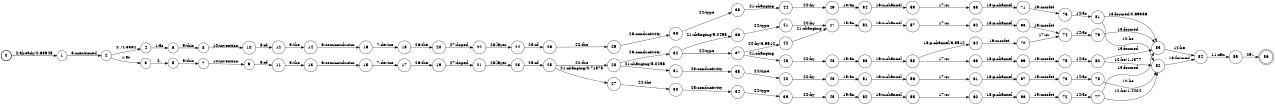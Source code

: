 digraph FST {
rankdir = LR;
size = "8.5,11";
label = "";
center = 1;
orientation = Portrait;
ranksep = "0.4";
nodesep = "0.25";
0 [label = "0", shape = circle, style = bold, fontsize = 14]
	0 -> 1 [label = "2:already/0.68945", fontsize = 14];
1 [label = "1", shape = circle, style = solid, fontsize = 14]
	1 -> 2 [label = "3:mentioned", fontsize = 14];
2 [label = "2", shape = circle, style = solid, fontsize = 14]
	2 -> 3 [label = "1:as", fontsize = 14];
	2 -> 4 [label = "4:,/4.3564", fontsize = 14];
3 [label = "3", shape = circle, style = solid, fontsize = 14]
	3 -> 5 [label = "4:,", fontsize = 14];
4 [label = "4", shape = circle, style = solid, fontsize = 14]
	4 -> 6 [label = "1:as", fontsize = 14];
5 [label = "5", shape = circle, style = solid, fontsize = 14]
	5 -> 7 [label = "9:this", fontsize = 14];
6 [label = "6", shape = circle, style = solid, fontsize = 14]
	6 -> 8 [label = "9:this", fontsize = 14];
7 [label = "7", shape = circle, style = solid, fontsize = 14]
	7 -> 9 [label = "10:invention", fontsize = 14];
8 [label = "8", shape = circle, style = solid, fontsize = 14]
	8 -> 10 [label = "10:invention", fontsize = 14];
9 [label = "9", shape = circle, style = solid, fontsize = 14]
	9 -> 11 [label = "8:of", fontsize = 14];
10 [label = "10", shape = circle, style = solid, fontsize = 14]
	10 -> 12 [label = "8:of", fontsize = 14];
11 [label = "11", shape = circle, style = solid, fontsize = 14]
	11 -> 13 [label = "5:the", fontsize = 14];
12 [label = "12", shape = circle, style = solid, fontsize = 14]
	12 -> 14 [label = "5:the", fontsize = 14];
13 [label = "13", shape = circle, style = solid, fontsize = 14]
	13 -> 15 [label = "6:semiconductor", fontsize = 14];
14 [label = "14", shape = circle, style = solid, fontsize = 14]
	14 -> 16 [label = "6:semiconductor", fontsize = 14];
15 [label = "15", shape = circle, style = solid, fontsize = 14]
	15 -> 17 [label = "7:device", fontsize = 14];
16 [label = "16", shape = circle, style = solid, fontsize = 14]
	16 -> 18 [label = "7:device", fontsize = 14];
17 [label = "17", shape = circle, style = solid, fontsize = 14]
	17 -> 19 [label = "26:the", fontsize = 14];
18 [label = "18", shape = circle, style = solid, fontsize = 14]
	18 -> 20 [label = "26:the", fontsize = 14];
19 [label = "19", shape = circle, style = solid, fontsize = 14]
	19 -> 21 [label = "27:doped", fontsize = 14];
20 [label = "20", shape = circle, style = solid, fontsize = 14]
	20 -> 22 [label = "27:doped", fontsize = 14];
21 [label = "21", shape = circle, style = solid, fontsize = 14]
	21 -> 23 [label = "28:layer", fontsize = 14];
22 [label = "22", shape = circle, style = solid, fontsize = 14]
	22 -> 24 [label = "28:layer", fontsize = 14];
23 [label = "23", shape = circle, style = solid, fontsize = 14]
	23 -> 25 [label = "25:of", fontsize = 14];
24 [label = "24", shape = circle, style = solid, fontsize = 14]
	24 -> 26 [label = "25:of", fontsize = 14];
25 [label = "25", shape = circle, style = solid, fontsize = 14]
	25 -> 28 [label = "22:the", fontsize = 14];
	25 -> 27 [label = "21:changing/0.71875", fontsize = 14];
26 [label = "26", shape = circle, style = solid, fontsize = 14]
	26 -> 29 [label = "22:the", fontsize = 14];
27 [label = "27", shape = circle, style = solid, fontsize = 14]
	27 -> 30 [label = "22:the", fontsize = 14];
28 [label = "28", shape = circle, style = solid, fontsize = 14]
	28 -> 31 [label = "21:changing/5.0498", fontsize = 14];
	28 -> 32 [label = "23:conductivity", fontsize = 14];
29 [label = "29", shape = circle, style = solid, fontsize = 14]
	29 -> 33 [label = "23:conductivity", fontsize = 14];
30 [label = "30", shape = circle, style = solid, fontsize = 14]
	30 -> 34 [label = "23:conductivity", fontsize = 14];
31 [label = "31", shape = circle, style = solid, fontsize = 14]
	31 -> 35 [label = "23:conductivity", fontsize = 14];
32 [label = "32", shape = circle, style = solid, fontsize = 14]
	32 -> 36 [label = "21:changing/5.0498", fontsize = 14];
	32 -> 37 [label = "24:type", fontsize = 14];
33 [label = "33", shape = circle, style = solid, fontsize = 14]
	33 -> 38 [label = "24:type", fontsize = 14];
34 [label = "34", shape = circle, style = solid, fontsize = 14]
	34 -> 39 [label = "24:type", fontsize = 14];
35 [label = "35", shape = circle, style = solid, fontsize = 14]
	35 -> 40 [label = "24:type", fontsize = 14];
36 [label = "36", shape = circle, style = solid, fontsize = 14]
	36 -> 41 [label = "24:type", fontsize = 14];
37 [label = "37", shape = circle, style = solid, fontsize = 14]
	37 -> 42 [label = "20:by/3.9512", fontsize = 14];
	37 -> 43 [label = "21:changing", fontsize = 14];
38 [label = "38", shape = circle, style = solid, fontsize = 14]
	38 -> 44 [label = "21:changing", fontsize = 14];
39 [label = "39", shape = circle, style = solid, fontsize = 14]
	39 -> 45 [label = "20:by", fontsize = 14];
40 [label = "40", shape = circle, style = solid, fontsize = 14]
	40 -> 46 [label = "20:by", fontsize = 14];
41 [label = "41", shape = circle, style = solid, fontsize = 14]
	41 -> 47 [label = "20:by", fontsize = 14];
42 [label = "42", shape = circle, style = solid, fontsize = 14]
	42 -> 47 [label = "21:changing", fontsize = 14];
43 [label = "43", shape = circle, style = solid, fontsize = 14]
	43 -> 48 [label = "20:by", fontsize = 14];
44 [label = "44", shape = circle, style = solid, fontsize = 14]
	44 -> 49 [label = "20:by", fontsize = 14];
45 [label = "45", shape = circle, style = solid, fontsize = 14]
	45 -> 50 [label = "15:an", fontsize = 14];
46 [label = "46", shape = circle, style = solid, fontsize = 14]
	46 -> 51 [label = "15:an", fontsize = 14];
47 [label = "47", shape = circle, style = solid, fontsize = 14]
	47 -> 52 [label = "15:an", fontsize = 14];
48 [label = "48", shape = circle, style = solid, fontsize = 14]
	48 -> 53 [label = "15:an", fontsize = 14];
49 [label = "49", shape = circle, style = solid, fontsize = 14]
	49 -> 54 [label = "15:an", fontsize = 14];
50 [label = "50", shape = circle, style = solid, fontsize = 14]
	50 -> 55 [label = "16:n-channel", fontsize = 14];
51 [label = "51", shape = circle, style = solid, fontsize = 14]
	51 -> 56 [label = "16:n-channel", fontsize = 14];
52 [label = "52", shape = circle, style = solid, fontsize = 14]
	52 -> 57 [label = "16:n-channel", fontsize = 14];
53 [label = "53", shape = circle, style = solid, fontsize = 14]
	53 -> 58 [label = "16:n-channel", fontsize = 14];
54 [label = "54", shape = circle, style = solid, fontsize = 14]
	54 -> 59 [label = "16:n-channel", fontsize = 14];
55 [label = "55", shape = circle, style = solid, fontsize = 14]
	55 -> 60 [label = "17:or", fontsize = 14];
56 [label = "56", shape = circle, style = solid, fontsize = 14]
	56 -> 61 [label = "17:or", fontsize = 14];
57 [label = "57", shape = circle, style = solid, fontsize = 14]
	57 -> 62 [label = "17:or", fontsize = 14];
58 [label = "58", shape = circle, style = solid, fontsize = 14]
	58 -> 63 [label = "17:or", fontsize = 14];
	58 -> 64 [label = "18:p-channel/3.9512", fontsize = 14];
59 [label = "59", shape = circle, style = solid, fontsize = 14]
	59 -> 65 [label = "17:or", fontsize = 14];
60 [label = "60", shape = circle, style = solid, fontsize = 14]
	60 -> 66 [label = "18:p-channel", fontsize = 14];
61 [label = "61", shape = circle, style = solid, fontsize = 14]
	61 -> 67 [label = "18:p-channel", fontsize = 14];
62 [label = "62", shape = circle, style = solid, fontsize = 14]
	62 -> 68 [label = "18:p-channel", fontsize = 14];
63 [label = "63", shape = circle, style = solid, fontsize = 14]
	63 -> 69 [label = "18:p-channel", fontsize = 14];
64 [label = "64", shape = circle, style = solid, fontsize = 14]
	64 -> 70 [label = "19:mosfet", fontsize = 14];
65 [label = "65", shape = circle, style = solid, fontsize = 14]
	65 -> 71 [label = "18:p-channel", fontsize = 14];
66 [label = "66", shape = circle, style = solid, fontsize = 14]
	66 -> 72 [label = "19:mosfet", fontsize = 14];
67 [label = "67", shape = circle, style = solid, fontsize = 14]
	67 -> 73 [label = "19:mosfet", fontsize = 14];
68 [label = "68", shape = circle, style = solid, fontsize = 14]
	68 -> 74 [label = "19:mosfet", fontsize = 14];
69 [label = "69", shape = circle, style = solid, fontsize = 14]
	69 -> 75 [label = "19:mosfet", fontsize = 14];
70 [label = "70", shape = circle, style = solid, fontsize = 14]
	70 -> 74 [label = "17:or", fontsize = 14];
71 [label = "71", shape = circle, style = solid, fontsize = 14]
	71 -> 76 [label = "19:mosfet", fontsize = 14];
72 [label = "72", shape = circle, style = solid, fontsize = 14]
	72 -> 77 [label = "14:as", fontsize = 14];
73 [label = "73", shape = circle, style = solid, fontsize = 14]
	73 -> 78 [label = "14:as", fontsize = 14];
74 [label = "74", shape = circle, style = solid, fontsize = 14]
	74 -> 79 [label = "14:as", fontsize = 14];
75 [label = "75", shape = circle, style = solid, fontsize = 14]
	75 -> 80 [label = "14:as", fontsize = 14];
76 [label = "76", shape = circle, style = solid, fontsize = 14]
	76 -> 81 [label = "14:as", fontsize = 14];
77 [label = "77", shape = circle, style = solid, fontsize = 14]
	77 -> 82 [label = "12:be/1.4404", fontsize = 14];
	77 -> 83 [label = "13:formed", fontsize = 14];
78 [label = "78", shape = circle, style = solid, fontsize = 14]
	78 -> 82 [label = "12:be", fontsize = 14];
79 [label = "79", shape = circle, style = solid, fontsize = 14]
	79 -> 83 [label = "13:formed", fontsize = 14];
80 [label = "80", shape = circle, style = solid, fontsize = 14]
	80 -> 82 [label = "12:be/1.1377", fontsize = 14];
	80 -> 83 [label = "13:formed", fontsize = 14];
81 [label = "81", shape = circle, style = solid, fontsize = 14]
	81 -> 82 [label = "12:be", fontsize = 14];
	81 -> 83 [label = "13:formed/0.69336", fontsize = 14];
82 [label = "82", shape = circle, style = solid, fontsize = 14]
	82 -> 84 [label = "13:formed", fontsize = 14];
83 [label = "83", shape = circle, style = solid, fontsize = 14]
	83 -> 84 [label = "12:be", fontsize = 14];
84 [label = "84", shape = circle, style = solid, fontsize = 14]
	84 -> 85 [label = "11:can", fontsize = 14];
85 [label = "85", shape = circle, style = solid, fontsize = 14]
	85 -> 86 [label = "29:.", fontsize = 14];
86 [label = "86", shape = doublecircle, style = solid, fontsize = 14]
}
